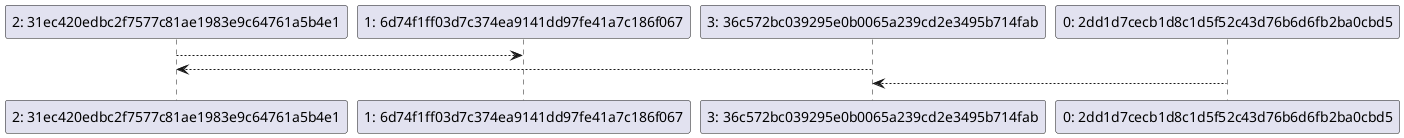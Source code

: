 @startuml
"2: 31ec420edbc2f7577c81ae1983e9c64761a5b4e1" --> "1: 6d74f1ff03d7c374ea9141dd97fe41a7c186f067"
"3: 36c572bc039295e0b0065a239cd2e3495b714fab" --> "2: 31ec420edbc2f7577c81ae1983e9c64761a5b4e1"
"0: 2dd1d7cecb1d8c1d5f52c43d76b6d6fb2ba0cbd5" --> "3: 36c572bc039295e0b0065a239cd2e3495b714fab"
@enduml

